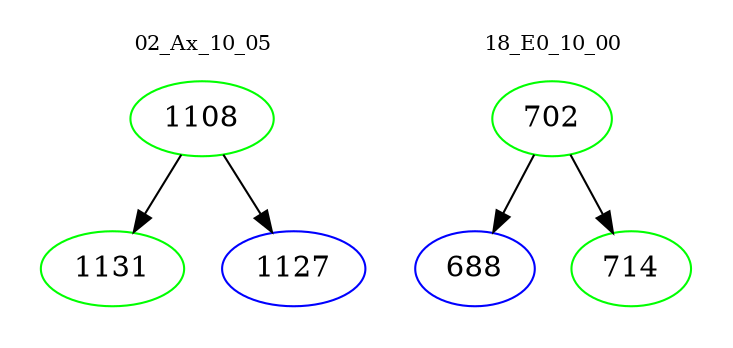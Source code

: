 digraph{
subgraph cluster_0 {
color = white
label = "02_Ax_10_05";
fontsize=10;
T0_1108 [label="1108", color="green"]
T0_1108 -> T0_1131 [color="black"]
T0_1131 [label="1131", color="green"]
T0_1108 -> T0_1127 [color="black"]
T0_1127 [label="1127", color="blue"]
}
subgraph cluster_1 {
color = white
label = "18_E0_10_00";
fontsize=10;
T1_702 [label="702", color="green"]
T1_702 -> T1_688 [color="black"]
T1_688 [label="688", color="blue"]
T1_702 -> T1_714 [color="black"]
T1_714 [label="714", color="green"]
}
}
